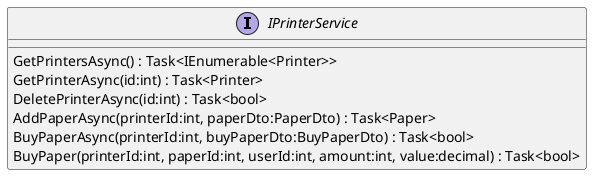 @startuml
interface IPrinterService {
    GetPrintersAsync() : Task<IEnumerable<Printer>>
    GetPrinterAsync(id:int) : Task<Printer>
    DeletePrinterAsync(id:int) : Task<bool>
    AddPaperAsync(printerId:int, paperDto:PaperDto) : Task<Paper>
    BuyPaperAsync(printerId:int, buyPaperDto:BuyPaperDto) : Task<bool>
    BuyPaper(printerId:int, paperId:int, userId:int, amount:int, value:decimal) : Task<bool>
}
@enduml
